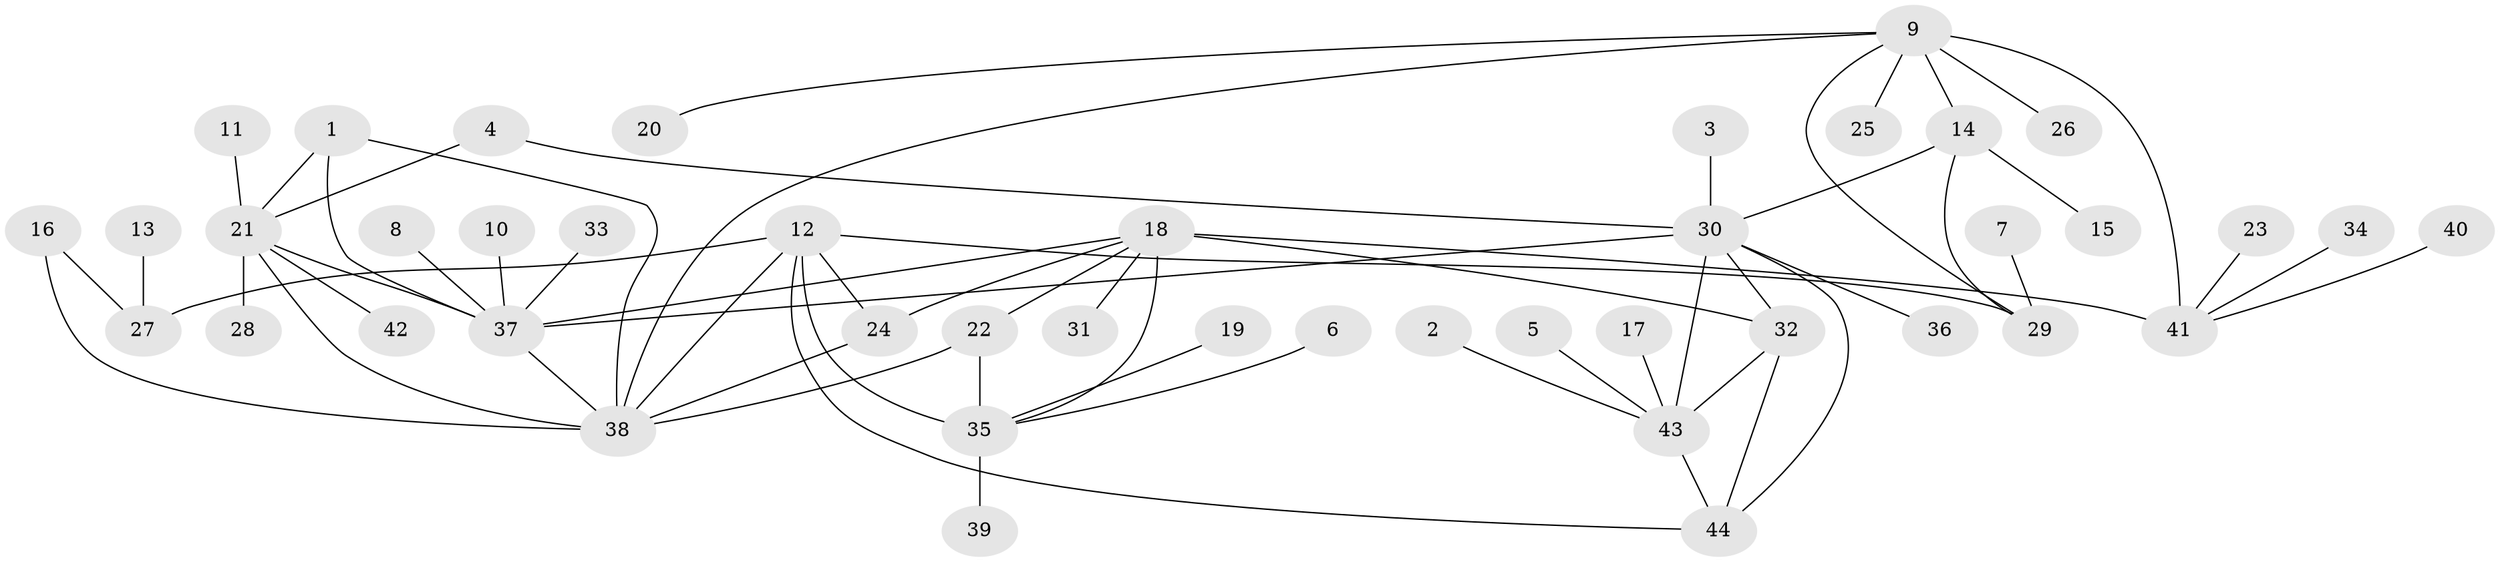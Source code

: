 // original degree distribution, {8: 0.023255813953488372, 3: 0.06976744186046512, 4: 0.03488372093023256, 10: 0.05813953488372093, 9: 0.011627906976744186, 6: 0.03488372093023256, 11: 0.011627906976744186, 7: 0.011627906976744186, 5: 0.023255813953488372, 2: 0.12790697674418605, 1: 0.5930232558139535}
// Generated by graph-tools (version 1.1) at 2025/02/03/09/25 03:02:46]
// undirected, 44 vertices, 62 edges
graph export_dot {
graph [start="1"]
  node [color=gray90,style=filled];
  1;
  2;
  3;
  4;
  5;
  6;
  7;
  8;
  9;
  10;
  11;
  12;
  13;
  14;
  15;
  16;
  17;
  18;
  19;
  20;
  21;
  22;
  23;
  24;
  25;
  26;
  27;
  28;
  29;
  30;
  31;
  32;
  33;
  34;
  35;
  36;
  37;
  38;
  39;
  40;
  41;
  42;
  43;
  44;
  1 -- 21 [weight=1.0];
  1 -- 37 [weight=1.0];
  1 -- 38 [weight=1.0];
  2 -- 43 [weight=1.0];
  3 -- 30 [weight=1.0];
  4 -- 21 [weight=1.0];
  4 -- 30 [weight=1.0];
  5 -- 43 [weight=1.0];
  6 -- 35 [weight=1.0];
  7 -- 29 [weight=1.0];
  8 -- 37 [weight=1.0];
  9 -- 14 [weight=2.0];
  9 -- 20 [weight=1.0];
  9 -- 25 [weight=1.0];
  9 -- 26 [weight=1.0];
  9 -- 29 [weight=1.0];
  9 -- 38 [weight=1.0];
  9 -- 41 [weight=1.0];
  10 -- 37 [weight=1.0];
  11 -- 21 [weight=1.0];
  12 -- 24 [weight=1.0];
  12 -- 27 [weight=1.0];
  12 -- 29 [weight=1.0];
  12 -- 35 [weight=3.0];
  12 -- 38 [weight=1.0];
  12 -- 44 [weight=1.0];
  13 -- 27 [weight=1.0];
  14 -- 15 [weight=1.0];
  14 -- 29 [weight=2.0];
  14 -- 30 [weight=1.0];
  16 -- 27 [weight=1.0];
  16 -- 38 [weight=1.0];
  17 -- 43 [weight=1.0];
  18 -- 22 [weight=1.0];
  18 -- 24 [weight=1.0];
  18 -- 31 [weight=1.0];
  18 -- 32 [weight=1.0];
  18 -- 35 [weight=1.0];
  18 -- 37 [weight=1.0];
  18 -- 41 [weight=3.0];
  19 -- 35 [weight=1.0];
  21 -- 28 [weight=1.0];
  21 -- 37 [weight=1.0];
  21 -- 38 [weight=1.0];
  21 -- 42 [weight=1.0];
  22 -- 35 [weight=1.0];
  22 -- 38 [weight=1.0];
  23 -- 41 [weight=1.0];
  24 -- 38 [weight=1.0];
  30 -- 32 [weight=1.0];
  30 -- 36 [weight=1.0];
  30 -- 37 [weight=1.0];
  30 -- 43 [weight=1.0];
  30 -- 44 [weight=1.0];
  32 -- 43 [weight=1.0];
  32 -- 44 [weight=1.0];
  33 -- 37 [weight=1.0];
  34 -- 41 [weight=1.0];
  35 -- 39 [weight=1.0];
  37 -- 38 [weight=1.0];
  40 -- 41 [weight=1.0];
  43 -- 44 [weight=1.0];
}
